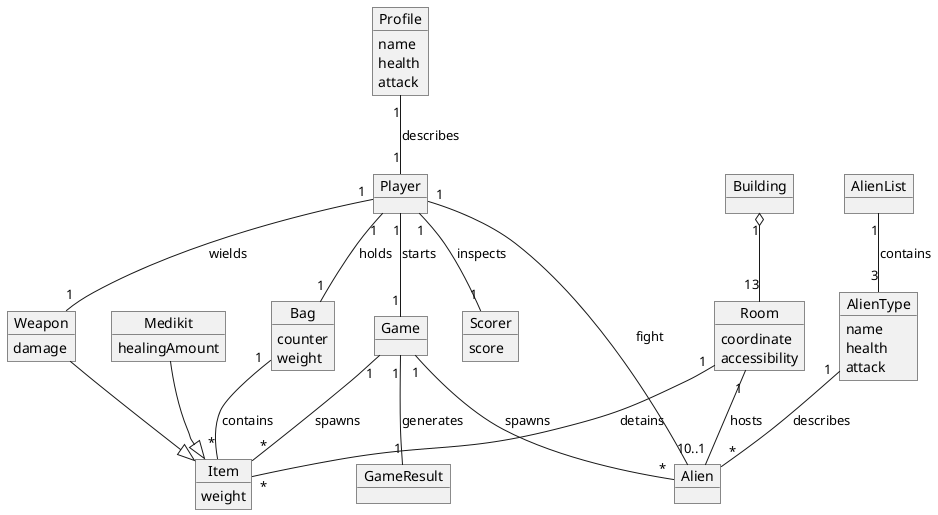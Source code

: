 @startuml

object Player {

}

object Profile {
  name
  health
  attack
}

object Game {
}

object Alien {
}

object AlienType {
  name
  health
  attack
}

object AlienList {
}

object Bag {
  counter
  weight
}

object Item {
  weight
}

object Weapon {
  damage
}

object Medikit {
  healingAmount
}

object GameResult {
}

object Scorer {
score
}

object Building {
}

object Room {
  coordinate
  accessibility
}

Player"1" -- "1"Game : starts
AlienType"1" -- "*"Alien : describes
AlienList"1" -- "3"AlienType : contains
Game"1" -- "*"Alien : spawns
Game"1" -- "*"Item : spawns
Weapon --|> Item
Medikit --|> Item
Game"1" -- "1"GameResult : generates
Player"1" -- "1"Scorer : inspects
Player"1" -- "1"Bag : holds
Bag"1" -- "*"Item : contains
Building"1" o-- "13"Room
Room"1" -- "*"Item : detains
Player"1" -- "1"Alien : fight
Profile"1" -- "1"Player : describes
Room"1" --  "0..1"Alien : hosts
Player"1" -- "1"Weapon : wields

@enduml